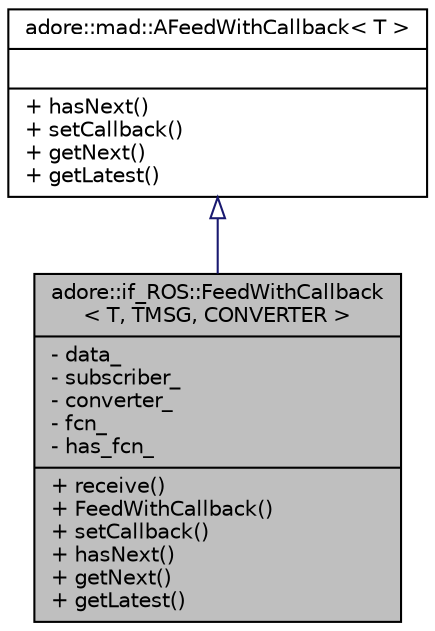 digraph "adore::if_ROS::FeedWithCallback&lt; T, TMSG, CONVERTER &gt;"
{
 // LATEX_PDF_SIZE
  edge [fontname="Helvetica",fontsize="10",labelfontname="Helvetica",labelfontsize="10"];
  node [fontname="Helvetica",fontsize="10",shape=record];
  Node1 [label="{adore::if_ROS::FeedWithCallback\l\< T, TMSG, CONVERTER \>\n|- data_\l- subscriber_\l- converter_\l- fcn_\l- has_fcn_\l|+ receive()\l+ FeedWithCallback()\l+ setCallback()\l+ hasNext()\l+ getNext()\l+ getLatest()\l}",height=0.2,width=0.4,color="black", fillcolor="grey75", style="filled", fontcolor="black",tooltip=" "];
  Node2 -> Node1 [dir="back",color="midnightblue",fontsize="10",style="solid",arrowtail="onormal",fontname="Helvetica"];
  Node2 [label="{adore::mad::AFeedWithCallback\< T \>\n||+ hasNext()\l+ setCallback()\l+ getNext()\l+ getLatest()\l}",height=0.2,width=0.4,color="black", fillcolor="white", style="filled",URL="$classadore_1_1mad_1_1AFeedWithCallback.html",tooltip=" "];
}
